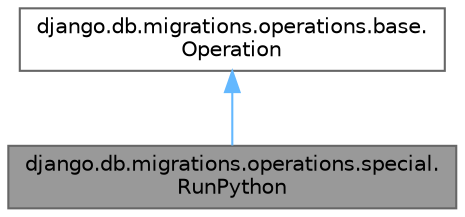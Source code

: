 digraph "django.db.migrations.operations.special.RunPython"
{
 // LATEX_PDF_SIZE
  bgcolor="transparent";
  edge [fontname=Helvetica,fontsize=10,labelfontname=Helvetica,labelfontsize=10];
  node [fontname=Helvetica,fontsize=10,shape=box,height=0.2,width=0.4];
  Node1 [id="Node000001",label="django.db.migrations.operations.special.\lRunPython",height=0.2,width=0.4,color="gray40", fillcolor="grey60", style="filled", fontcolor="black",tooltip=" "];
  Node2 -> Node1 [id="edge1_Node000001_Node000002",dir="back",color="steelblue1",style="solid",tooltip=" "];
  Node2 [id="Node000002",label="django.db.migrations.operations.base.\lOperation",height=0.2,width=0.4,color="gray40", fillcolor="white", style="filled",URL="$classdjango_1_1db_1_1migrations_1_1operations_1_1base_1_1_operation.html",tooltip=" "];
}
